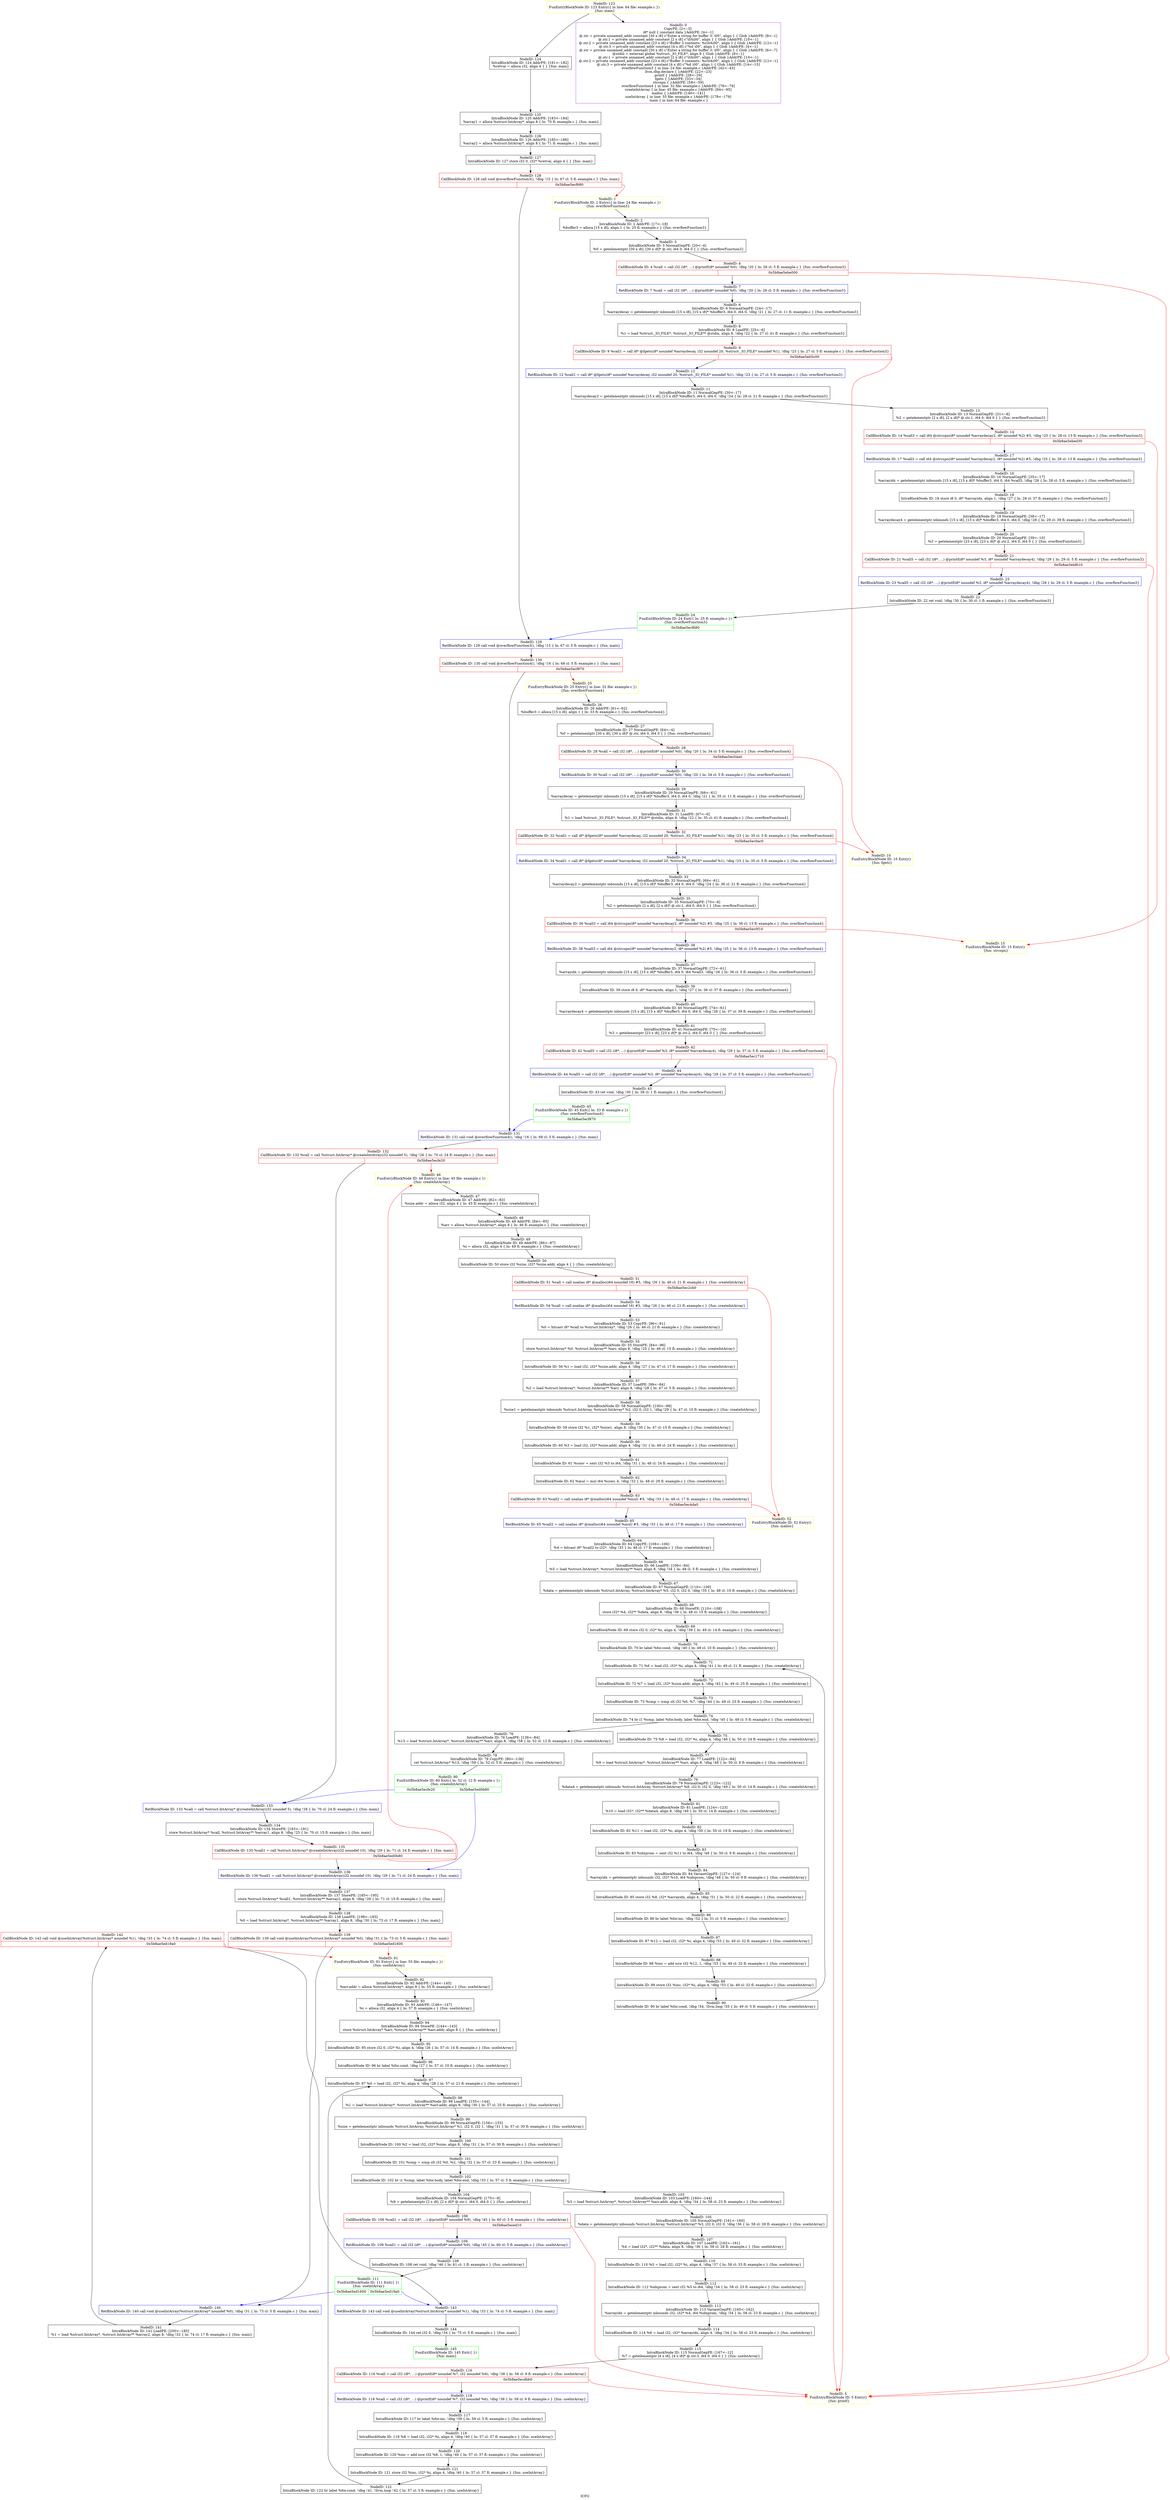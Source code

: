 digraph "ICFG" {
	label="ICFG";

	Node0x5b8ae5ef45d0 [shape=record,color=green,label="{NodeID: 145\nFunExitBlockNode ID: 145 Exit(\{  \})\n \{fun: main\}}"];
	Node0x5b8ae5ef4370 [shape=record,color=black,label="{NodeID: 144\nIntraBlockNode ID: 144      ret i32 0, !dbg !34 \{ ln: 75  cl: 5  fl: example.c \}    \{fun: main\}}"];
	Node0x5b8ae5ef4370 -> Node0x5b8ae5ef45d0[style=solid];
	Node0x5b8ae5ef4020 [shape=record,color=blue,label="{NodeID: 143\nRetBlockNode ID: 143   call void @useIntArray(%struct.IntArray* noundef %1), !dbg !33 \{ ln: 74  cl: 5  fl: example.c \} \{fun: main\}}"];
	Node0x5b8ae5ef4020 -> Node0x5b8ae5ef4370[style=solid];
	Node0x5b8ae5ef3e50 [shape=record,color=red,label="{NodeID: 142\nCallBlockNode ID: 142   call void @useIntArray(%struct.IntArray* noundef %1), !dbg !33 \{ ln: 74  cl: 5  fl: example.c \} \{fun: main\}|{|<s1>0x5b8ae5ed19a0}}"];
	Node0x5b8ae5ef3e50 -> Node0x5b8ae5ef4020[style=solid];
	Node0x5b8ae5ef3e50:s1 -> Node0x5b8ae5eed560[style=solid,color=red];
	Node0x5b8ae5ef3bf0 [shape=record,color=black,label="{NodeID: 141\nIntraBlockNode ID: 141   LoadPE: [200\<--185]  \n   %1 = load %struct.IntArray*, %struct.IntArray** %array2, align 8, !dbg !32 \{ ln: 74  cl: 17  fl: example.c \} \{fun: main\}}"];
	Node0x5b8ae5ef3bf0 -> Node0x5b8ae5ef3e50[style=solid];
	Node0x5b8ae5ef3990 [shape=record,color=blue,label="{NodeID: 140\nRetBlockNode ID: 140   call void @useIntArray(%struct.IntArray* noundef %0), !dbg !31 \{ ln: 73  cl: 5  fl: example.c \} \{fun: main\}}"];
	Node0x5b8ae5ef3990 -> Node0x5b8ae5ef3bf0[style=solid];
	Node0x5b8ae5ef37c0 [shape=record,color=red,label="{NodeID: 139\nCallBlockNode ID: 139   call void @useIntArray(%struct.IntArray* noundef %0), !dbg !31 \{ ln: 73  cl: 5  fl: example.c \} \{fun: main\}|{|<s1>0x5b8ae5ed1600}}"];
	Node0x5b8ae5ef37c0 -> Node0x5b8ae5ef3990[style=solid];
	Node0x5b8ae5ef37c0:s1 -> Node0x5b8ae5eed560[style=solid,color=red];
	Node0x5b8ae5ef3600 [shape=record,color=black,label="{NodeID: 138\nIntraBlockNode ID: 138   LoadPE: [198\<--183]  \n   %0 = load %struct.IntArray*, %struct.IntArray** %array1, align 8, !dbg !30 \{ ln: 73  cl: 17  fl: example.c \} \{fun: main\}}"];
	Node0x5b8ae5ef3600 -> Node0x5b8ae5ef37c0[style=solid];
	Node0x5b8ae5ef33a0 [shape=record,color=black,label="{NodeID: 137\nIntraBlockNode ID: 137   StorePE: [185\<--195]  \n   store %struct.IntArray* %call1, %struct.IntArray** %array2, align 8, !dbg !28 \{ ln: 71  cl: 15  fl: example.c \} \{fun: main\}}"];
	Node0x5b8ae5ef33a0 -> Node0x5b8ae5ef3600[style=solid];
	Node0x5b8ae5ef3140 [shape=record,color=blue,label="{NodeID: 136\nRetBlockNode ID: 136   %call1 = call %struct.IntArray* @createIntArray(i32 noundef 10), !dbg !29 \{ ln: 71  cl: 24  fl: example.c \} \{fun: main\}}"];
	Node0x5b8ae5ef3140 -> Node0x5b8ae5ef33a0[style=solid];
	Node0x5b8ae5ef2f70 [shape=record,color=red,label="{NodeID: 135\nCallBlockNode ID: 135   %call1 = call %struct.IntArray* @createIntArray(i32 noundef 10), !dbg !29 \{ ln: 71  cl: 24  fl: example.c \} \{fun: main\}|{|<s1>0x5b8ae5ed0b80}}"];
	Node0x5b8ae5ef2f70 -> Node0x5b8ae5ef3140[style=solid];
	Node0x5b8ae5ef2f70:s1 -> Node0x5b8ae5ee7810[style=solid,color=red];
	Node0x5b8ae5ef2d10 [shape=record,color=black,label="{NodeID: 134\nIntraBlockNode ID: 134   StorePE: [183\<--191]  \n   store %struct.IntArray* %call, %struct.IntArray** %array1, align 8, !dbg !25 \{ ln: 70  cl: 15  fl: example.c \} \{fun: main\}}"];
	Node0x5b8ae5ef2d10 -> Node0x5b8ae5ef2f70[style=solid];
	Node0x5b8ae5ef2a10 [shape=record,color=blue,label="{NodeID: 133\nRetBlockNode ID: 133   %call = call %struct.IntArray* @createIntArray(i32 noundef 5), !dbg !26 \{ ln: 70  cl: 24  fl: example.c \} \{fun: main\}}"];
	Node0x5b8ae5ef2a10 -> Node0x5b8ae5ef2d10[style=solid];
	Node0x5b8ae5ef2840 [shape=record,color=red,label="{NodeID: 132\nCallBlockNode ID: 132   %call = call %struct.IntArray* @createIntArray(i32 noundef 5), !dbg !26 \{ ln: 70  cl: 24  fl: example.c \} \{fun: main\}|{|<s1>0x5b8ae5ecfe20}}"];
	Node0x5b8ae5ef2840 -> Node0x5b8ae5ef2a10[style=solid];
	Node0x5b8ae5ef2840:s1 -> Node0x5b8ae5ee7810[style=solid,color=red];
	Node0x5b8ae5ef2540 [shape=record,color=blue,label="{NodeID: 131\nRetBlockNode ID: 131   call void @overflowFunction4(), !dbg !16 \{ ln: 68  cl: 5  fl: example.c \} \{fun: main\}}"];
	Node0x5b8ae5ef2540 -> Node0x5b8ae5ef2840[style=solid];
	Node0x5b8ae5ef2370 [shape=record,color=red,label="{NodeID: 130\nCallBlockNode ID: 130   call void @overflowFunction4(), !dbg !16 \{ ln: 68  cl: 5  fl: example.c \} \{fun: main\}|{|<s1>0x5b8ae5ecf870}}"];
	Node0x5b8ae5ef2370 -> Node0x5b8ae5ef2540[style=solid];
	Node0x5b8ae5ef2370:s1 -> Node0x5b8ae5ee4fa0[style=solid,color=red];
	Node0x5b8ae5ef2110 [shape=record,color=blue,label="{NodeID: 129\nRetBlockNode ID: 129   call void @overflowFunction3(), !dbg !15 \{ ln: 67  cl: 5  fl: example.c \} \{fun: main\}}"];
	Node0x5b8ae5ef2110 -> Node0x5b8ae5ef2370[style=solid];
	Node0x5b8ae5ef1f40 [shape=record,color=red,label="{NodeID: 128\nCallBlockNode ID: 128   call void @overflowFunction3(), !dbg !15 \{ ln: 67  cl: 5  fl: example.c \} \{fun: main\}|{|<s1>0x5b8ae5ecf680}}"];
	Node0x5b8ae5ef1f40 -> Node0x5b8ae5ef2110[style=solid];
	Node0x5b8ae5ef1f40:s1 -> Node0x5b8ae5ee2100[style=solid,color=red];
	Node0x5b8ae5ef15a0 [shape=record,color=black,label="{NodeID: 127\nIntraBlockNode ID: 127      store i32 0, i32* %retval, align 4 \{  \}    \{fun: main\}}"];
	Node0x5b8ae5ef15a0 -> Node0x5b8ae5ef1f40[style=solid];
	Node0x5b8ae5ee8ec0 [shape=record,color=black,label="{NodeID: 58\nIntraBlockNode ID: 58   NormalGepPE: [100\<--99]  \n   %size1 = getelementptr inbounds %struct.IntArray, %struct.IntArray* %2, i32 0, i32 1, !dbg !29 \{ ln: 47  cl: 10  fl: example.c \} \{fun: createIntArray\}}"];
	Node0x5b8ae5ee8ec0 -> Node0x5b8ae5ee9080[style=solid];
	Node0x5b8ae5ee8b20 [shape=record,color=black,label="{NodeID: 57\nIntraBlockNode ID: 57   LoadPE: [99\<--84]  \n   %2 = load %struct.IntArray*, %struct.IntArray** %arr, align 8, !dbg !28 \{ ln: 47  cl: 5  fl: example.c \} \{fun: createIntArray\}}"];
	Node0x5b8ae5ee8b20 -> Node0x5b8ae5ee8ec0[style=solid];
	Node0x5b8ae5ee8960 [shape=record,color=black,label="{NodeID: 56\nIntraBlockNode ID: 56      %1 = load i32, i32* %size.addr, align 4, !dbg !27 \{ ln: 47  cl: 17  fl: example.c \}    \{fun: createIntArray\}}"];
	Node0x5b8ae5ee8960 -> Node0x5b8ae5ee8b20[style=solid];
	Node0x5b8ae5ee87a0 [shape=record,color=black,label="{NodeID: 55\nIntraBlockNode ID: 55   StorePE: [84\<--96]  \n   store %struct.IntArray* %0, %struct.IntArray** %arr, align 8, !dbg !25 \{ ln: 46  cl: 15  fl: example.c \} \{fun: createIntArray\}}"];
	Node0x5b8ae5ee87a0 -> Node0x5b8ae5ee8960[style=solid];
	Node0x5b8ae5ee8530 [shape=record,color=blue,label="{NodeID: 54\nRetBlockNode ID: 54   %call = call noalias i8* @malloc(i64 noundef 16) #5, !dbg !26 \{ ln: 46  cl: 21  fl: example.c \} \{fun: createIntArray\}}"];
	Node0x5b8ae5ee8530 -> Node0x5b8ae5ee8410[style=solid];
	Node0x5b8ae5ee8410 [shape=record,color=black,label="{NodeID: 53\nIntraBlockNode ID: 53   CopyPE: [96\<--91]  \n   %0 = bitcast i8* %call to %struct.IntArray*, !dbg !26 \{ ln: 46  cl: 21  fl: example.c \} \{fun: createIntArray\}}"];
	Node0x5b8ae5ee8410 -> Node0x5b8ae5ee87a0[style=solid];
	Node0x5b8ae5ee8180 [shape=record,color=yellow,label="{NodeID: 52\nFunEntryBlockNode ID: 52 Entry()\n \{fun: malloc\}}"];
	Node0x5b8ae5ee8040 [shape=record,color=red,label="{NodeID: 51\nCallBlockNode ID: 51   %call = call noalias i8* @malloc(i64 noundef 16) #5, !dbg !26 \{ ln: 46  cl: 21  fl: example.c \} \{fun: createIntArray\}|{|<s1>0x5b8ae5ec2cb0}}"];
	Node0x5b8ae5ee8040 -> Node0x5b8ae5ee8530[style=solid];
	Node0x5b8ae5ee8040:s1 -> Node0x5b8ae5ee8180[style=solid,color=red];
	Node0x5b8ae5ee7e80 [shape=record,color=black,label="{NodeID: 50\nIntraBlockNode ID: 50      store i32 %size, i32* %size.addr, align 4 \{  \}    \{fun: createIntArray\}}"];
	Node0x5b8ae5ee7e80 -> Node0x5b8ae5ee8040[style=solid];
	Node0x5b8ae5ee7cc0 [shape=record,color=black,label="{NodeID: 49\nIntraBlockNode ID: 49   AddrPE: [86\<--87]  \n   %i = alloca i32, align 4 \{ ln: 49 fl: example.c \} \{fun: createIntArray\}}"];
	Node0x5b8ae5ee7cc0 -> Node0x5b8ae5ee7e80[style=solid];
	Node0x5b8ae5ee7b00 [shape=record,color=black,label="{NodeID: 48\nIntraBlockNode ID: 48   AddrPE: [84\<--85]  \n   %arr = alloca %struct.IntArray*, align 8 \{ ln: 46 fl: example.c \} \{fun: createIntArray\}}"];
	Node0x5b8ae5ee7b00 -> Node0x5b8ae5ee7cc0[style=solid];
	Node0x5b8ae5ee7940 [shape=record,color=black,label="{NodeID: 47\nIntraBlockNode ID: 47   AddrPE: [82\<--83]  \n   %size.addr = alloca i32, align 4 \{ ln: 45 fl: example.c \} \{fun: createIntArray\}}"];
	Node0x5b8ae5ee7940 -> Node0x5b8ae5ee7b00[style=solid];
	Node0x5b8ae5ee7810 [shape=record,color=yellow,label="{NodeID: 46\nFunEntryBlockNode ID: 46 Entry(\{ in line: 45 file: example.c \})\n \{fun: createIntArray\}}"];
	Node0x5b8ae5ee7810 -> Node0x5b8ae5ee7940[style=solid];
	Node0x5b8ae5ee7610 [shape=record,color=green,label="{NodeID: 45\nFunExitBlockNode ID: 45 Exit(\{ ln: 33 fl: example.c \})\n \{fun: overflowFunction4\}|{<s0>0x5b8ae5ecf870}}"];
	Node0x5b8ae5ee7610:s0 -> Node0x5b8ae5ef2540[style=solid,color=blue];
	Node0x5b8ae5ee73a0 [shape=record,color=blue,label="{NodeID: 44\nRetBlockNode ID: 44   %call5 = call i32 (i8*, ...) @printf(i8* noundef %3, i8* noundef %arraydecay4), !dbg !29 \{ ln: 37  cl: 5  fl: example.c \} \{fun: overflowFunction4\}}"];
	Node0x5b8ae5ee73a0 -> Node0x5b8ae5ee7280[style=solid];
	Node0x5b8ae5ee7280 [shape=record,color=black,label="{NodeID: 43\nIntraBlockNode ID: 43      ret void, !dbg !30 \{ ln: 38  cl: 1  fl: example.c \}    \{fun: overflowFunction4\}}"];
	Node0x5b8ae5ee7280 -> Node0x5b8ae5ee7610[style=solid];
	Node0x5b8ae5ee7010 [shape=record,color=red,label="{NodeID: 42\nCallBlockNode ID: 42   %call5 = call i32 (i8*, ...) @printf(i8* noundef %3, i8* noundef %arraydecay4), !dbg !29 \{ ln: 37  cl: 5  fl: example.c \} \{fun: overflowFunction4\}|{|<s1>0x5b8ae5ec1710}}"];
	Node0x5b8ae5ee7010 -> Node0x5b8ae5ee73a0[style=solid];
	Node0x5b8ae5ee7010:s1 -> Node0x5b8ae5ee2880[style=solid,color=red];
	Node0x5b8ae5ee6e50 [shape=record,color=black,label="{NodeID: 41\nIntraBlockNode ID: 41   NormalGepPE: [75\<--10]  \n   %3 = getelementptr [23 x i8], [23 x i8]* @.str.2, i64 0, i64 0 \{  \} \{fun: overflowFunction4\}}"];
	Node0x5b8ae5ee6e50 -> Node0x5b8ae5ee7010[style=solid];
	Node0x5b8ae5ee6c90 [shape=record,color=black,label="{NodeID: 40\nIntraBlockNode ID: 40   NormalGepPE: [74\<--61]  \n   %arraydecay4 = getelementptr inbounds [15 x i8], [15 x i8]* %buffer3, i64 0, i64 0, !dbg !28 \{ ln: 37  cl: 39  fl: example.c \} \{fun: overflowFunction4\}}"];
	Node0x5b8ae5ee6c90 -> Node0x5b8ae5ee6e50[style=solid];
	Node0x5b8ae5ee6ad0 [shape=record,color=black,label="{NodeID: 39\nIntraBlockNode ID: 39      store i8 0, i8* %arrayidx, align 1, !dbg !27 \{ ln: 36  cl: 37  fl: example.c \}    \{fun: overflowFunction4\}}"];
	Node0x5b8ae5ee6ad0 -> Node0x5b8ae5ee6c90[style=solid];
	Node0x5b8ae5ee6860 [shape=record,color=blue,label="{NodeID: 38\nRetBlockNode ID: 38   %call3 = call i64 @strcspn(i8* noundef %arraydecay2, i8* noundef %2) #5, !dbg !25 \{ ln: 36  cl: 13  fl: example.c \} \{fun: overflowFunction4\}}"];
	Node0x5b8ae5ee6860 -> Node0x5b8ae5ee6740[style=solid];
	Node0x5b8ae5ee6740 [shape=record,color=black,label="{NodeID: 37\nIntraBlockNode ID: 37   NormalGepPE: [72\<--61]  \n   %arrayidx = getelementptr inbounds [15 x i8], [15 x i8]* %buffer3, i64 0, i64 %call3, !dbg !26 \{ ln: 36  cl: 5  fl: example.c \} \{fun: overflowFunction4\}}"];
	Node0x5b8ae5ee6740 -> Node0x5b8ae5ee6ad0[style=solid];
	Node0x5b8ae5ee64d0 [shape=record,color=red,label="{NodeID: 36\nCallBlockNode ID: 36   %call3 = call i64 @strcspn(i8* noundef %arraydecay2, i8* noundef %2) #5, !dbg !25 \{ ln: 36  cl: 13  fl: example.c \} \{fun: overflowFunction4\}|{|<s1>0x5b8ae5ec0f10}}"];
	Node0x5b8ae5ee64d0 -> Node0x5b8ae5ee6860[style=solid];
	Node0x5b8ae5ee64d0:s1 -> Node0x5b8ae5ee3b20[style=solid,color=red];
	Node0x5b8ae5ee6310 [shape=record,color=black,label="{NodeID: 35\nIntraBlockNode ID: 35   NormalGepPE: [70\<--8]  \n   %2 = getelementptr [2 x i8], [2 x i8]* @.str.1, i64 0, i64 0 \{  \} \{fun: overflowFunction4\}}"];
	Node0x5b8ae5ee6310 -> Node0x5b8ae5ee64d0[style=solid];
	Node0x5b8ae5ee60a0 [shape=record,color=blue,label="{NodeID: 34\nRetBlockNode ID: 34   %call1 = call i8* @fgets(i8* noundef %arraydecay, i32 noundef 20, %struct._IO_FILE* noundef %1), !dbg !23 \{ ln: 35  cl: 5  fl: example.c \} \{fun: overflowFunction4\}}"];
	Node0x5b8ae5ee60a0 -> Node0x5b8ae5ee5f80[style=solid];
	Node0x5b8ae5ee5f80 [shape=record,color=black,label="{NodeID: 33\nIntraBlockNode ID: 33   NormalGepPE: [69\<--61]  \n   %arraydecay2 = getelementptr inbounds [15 x i8], [15 x i8]* %buffer3, i64 0, i64 0, !dbg !24 \{ ln: 36  cl: 21  fl: example.c \} \{fun: overflowFunction4\}}"];
	Node0x5b8ae5ee5f80 -> Node0x5b8ae5ee6310[style=solid];
	Node0x5b8ae5ee5d10 [shape=record,color=red,label="{NodeID: 32\nCallBlockNode ID: 32   %call1 = call i8* @fgets(i8* noundef %arraydecay, i32 noundef 20, %struct._IO_FILE* noundef %1), !dbg !23 \{ ln: 35  cl: 5  fl: example.c \} \{fun: overflowFunction4\}|{|<s1>0x5b8ae5ec0ac0}}"];
	Node0x5b8ae5ee5d10 -> Node0x5b8ae5ee60a0[style=solid];
	Node0x5b8ae5ee5d10:s1 -> Node0x5b8ae5ee3190[style=solid,color=red];
	Node0x5b8ae5ee5b50 [shape=record,color=black,label="{NodeID: 31\nIntraBlockNode ID: 31   LoadPE: [67\<--6]  \n   %1 = load %struct._IO_FILE*, %struct._IO_FILE** @stdin, align 8, !dbg !22 \{ ln: 35  cl: 41  fl: example.c \} \{fun: overflowFunction4\}}"];
	Node0x5b8ae5ee5b50 -> Node0x5b8ae5ee5d10[style=solid];
	Node0x5b8ae5ee58e0 [shape=record,color=blue,label="{NodeID: 30\nRetBlockNode ID: 30   %call = call i32 (i8*, ...) @printf(i8* noundef %0), !dbg !20 \{ ln: 34  cl: 5  fl: example.c \} \{fun: overflowFunction4\}}"];
	Node0x5b8ae5ee58e0 -> Node0x5b8ae5ee55e0[style=solid];
	Node0x5b8ae5ee55e0 [shape=record,color=black,label="{NodeID: 29\nIntraBlockNode ID: 29   NormalGepPE: [66\<--61]  \n   %arraydecay = getelementptr inbounds [15 x i8], [15 x i8]* %buffer3, i64 0, i64 0, !dbg !21 \{ ln: 35  cl: 11  fl: example.c \} \{fun: overflowFunction4\}}"];
	Node0x5b8ae5ee55e0 -> Node0x5b8ae5ee5b50[style=solid];
	Node0x5b8ae5ee3560 [shape=record,color=blue,label="{NodeID: 12\nRetBlockNode ID: 12   %call1 = call i8* @fgets(i8* noundef %arraydecay, i32 noundef 20, %struct._IO_FILE* noundef %1), !dbg !23 \{ ln: 27  cl: 5  fl: example.c \} \{fun: overflowFunction3\}}"];
	Node0x5b8ae5ee3560 -> Node0x5b8ae5ee3440[style=solid];
	Node0x5b8ae5ee3440 [shape=record,color=black,label="{NodeID: 11\nIntraBlockNode ID: 11   NormalGepPE: [30\<--17]  \n   %arraydecay2 = getelementptr inbounds [15 x i8], [15 x i8]* %buffer3, i64 0, i64 0, !dbg !24 \{ ln: 28  cl: 21  fl: example.c \} \{fun: overflowFunction3\}}"];
	Node0x5b8ae5ee3440 -> Node0x5b8ae5ee37f0[style=solid];
	Node0x5b8ae5ee3190 [shape=record,color=yellow,label="{NodeID: 10\nFunEntryBlockNode ID: 10 Entry()\n \{fun: fgets\}}"];
	Node0x5b8ae5eb8770 [shape=record,color=red,label="{NodeID: 9\nCallBlockNode ID: 9   %call1 = call i8* @fgets(i8* noundef %arraydecay, i32 noundef 20, %struct._IO_FILE* noundef %1), !dbg !23 \{ ln: 27  cl: 5  fl: example.c \} \{fun: overflowFunction3\}|{|<s1>0x5b8ae5eb5c00}}"];
	Node0x5b8ae5eb8770 -> Node0x5b8ae5ee3560[style=solid];
	Node0x5b8ae5eb8770:s1 -> Node0x5b8ae5ee3190[style=solid,color=red];
	Node0x5b8ae5ee2f50 [shape=record,color=black,label="{NodeID: 8\nIntraBlockNode ID: 8   LoadPE: [25\<--6]  \n   %1 = load %struct._IO_FILE*, %struct._IO_FILE** @stdin, align 8, !dbg !22 \{ ln: 27  cl: 41  fl: example.c \} \{fun: overflowFunction3\}}"];
	Node0x5b8ae5ee2f50 -> Node0x5b8ae5eb8770[style=solid];
	Node0x5b8ae5ee2c50 [shape=record,color=blue,label="{NodeID: 7\nRetBlockNode ID: 7   %call = call i32 (i8*, ...) @printf(i8* noundef %0), !dbg !20 \{ ln: 26  cl: 5  fl: example.c \} \{fun: overflowFunction3\}}"];
	Node0x5b8ae5ee2c50 -> Node0x5b8ae5ee2b30[style=solid];
	Node0x5b8ae5ee2b30 [shape=record,color=black,label="{NodeID: 6\nIntraBlockNode ID: 6   NormalGepPE: [24\<--17]  \n   %arraydecay = getelementptr inbounds [15 x i8], [15 x i8]* %buffer3, i64 0, i64 0, !dbg !21 \{ ln: 27  cl: 11  fl: example.c \} \{fun: overflowFunction3\}}"];
	Node0x5b8ae5ee2b30 -> Node0x5b8ae5ee2f50[style=solid];
	Node0x5b8ae5ee2880 [shape=record,color=yellow,label="{NodeID: 5\nFunEntryBlockNode ID: 5 Entry()\n \{fun: printf\}}"];
	Node0x5b8ae5ecbc80 [shape=record,color=red,label="{NodeID: 4\nCallBlockNode ID: 4   %call = call i32 (i8*, ...) @printf(i8* noundef %0), !dbg !20 \{ ln: 26  cl: 5  fl: example.c \} \{fun: overflowFunction3\}|{|<s1>0x5b8ae5ebe000}}"];
	Node0x5b8ae5ecbc80 -> Node0x5b8ae5ee2c50[style=solid];
	Node0x5b8ae5ecbc80:s1 -> Node0x5b8ae5ee2880[style=solid,color=red];
	Node0x5b8ae5ee25d0 [shape=record,color=black,label="{NodeID: 3\nIntraBlockNode ID: 3   NormalGepPE: [20\<--4]  \n   %0 = getelementptr [30 x i8], [30 x i8]* @.str, i64 0, i64 0 \{  \} \{fun: overflowFunction3\}}"];
	Node0x5b8ae5ee25d0 -> Node0x5b8ae5ecbc80[style=solid];
	Node0x5b8ae5ee22a0 [shape=record,color=black,label="{NodeID: 2\nIntraBlockNode ID: 2   AddrPE: [17\<--18]  \n   %buffer3 = alloca [15 x i8], align 1 \{ ln: 25 fl: example.c \} \{fun: overflowFunction3\}}"];
	Node0x5b8ae5ee22a0 -> Node0x5b8ae5ee25d0[style=solid];
	Node0x5b8ae5ee2100 [shape=record,color=yellow,label="{NodeID: 1\nFunEntryBlockNode ID: 1 Entry(\{ in line: 24 file: example.c \})\n \{fun: overflowFunction3\}}"];
	Node0x5b8ae5ee2100 -> Node0x5b8ae5ee22a0[style=solid];
	Node0x5b8ae5ee1f50 [shape=record,color=purple,label="{NodeID: 0\nCopyPE: [2\<--3]  \n i8* null \{ constant data \}AddrPE: [4\<--1]  \n @.str = private unnamed_addr constant [30 x i8] c\"Enter a string for buffer 3: \\00\", align 1 \{ Glob  \}AddrPE: [8\<--1]  \n @.str.1 = private unnamed_addr constant [2 x i8] c\"\\0A\\00\", align 1 \{ Glob  \}AddrPE: [10\<--1]  \n @.str.2 = private unnamed_addr constant [23 x i8] c\"Buffer 3 contents: %s\\0A\\00\", align 1 \{ Glob  \}AddrPE: [12\<--1]  \n @.str.3 = private unnamed_addr constant [4 x i8] c\"%d \\00\", align 1 \{ Glob  \}AddrPE: [4\<--1]  \n @.str = private unnamed_addr constant [30 x i8] c\"Enter a string for buffer 3: \\00\", align 1 \{ Glob  \}AddrPE: [6\<--7]  \n @stdin = external global %struct._IO_FILE*, align 8 \{ Glob  \}AddrPE: [8\<--1]  \n @.str.1 = private unnamed_addr constant [2 x i8] c\"\\0A\\00\", align 1 \{ Glob  \}AddrPE: [10\<--1]  \n @.str.2 = private unnamed_addr constant [23 x i8] c\"Buffer 3 contents: %s\\0A\\00\", align 1 \{ Glob  \}AddrPE: [12\<--1]  \n @.str.3 = private unnamed_addr constant [4 x i8] c\"%d \\00\", align 1 \{ Glob  \}AddrPE: [14\<--15]  \n overflowFunction3 \{ in line: 24 file: example.c \}AddrPE: [42\<--43]  \n llvm.dbg.declare \{  \}AddrPE: [22\<--23]  \n printf \{  \}AddrPE: [28\<--29]  \n fgets \{  \}AddrPE: [33\<--34]  \n strcspn \{  \}AddrPE: [58\<--59]  \n overflowFunction4 \{ in line: 32 file: example.c \}AddrPE: [78\<--79]  \n createIntArray \{ in line: 45 file: example.c \}AddrPE: [94\<--95]  \n malloc \{  \}AddrPE: [140\<--141]  \n useIntArray \{ in line: 55 file: example.c \}AddrPE: [178\<--179]  \n main \{ in line: 64 file: example.c \}}"];
	Node0x5b8ae5ee37f0 [shape=record,color=black,label="{NodeID: 13\nIntraBlockNode ID: 13   NormalGepPE: [31\<--8]  \n   %2 = getelementptr [2 x i8], [2 x i8]* @.str.1, i64 0, i64 0 \{  \} \{fun: overflowFunction3\}}"];
	Node0x5b8ae5ee37f0 -> Node0x5b8ae5eb8940[style=solid];
	Node0x5b8ae5eb8940 [shape=record,color=red,label="{NodeID: 14\nCallBlockNode ID: 14   %call3 = call i64 @strcspn(i8* noundef %arraydecay2, i8* noundef %2) #5, !dbg !25 \{ ln: 28  cl: 13  fl: example.c \} \{fun: overflowFunction3\}|{|<s1>0x5b8ae5ebed30}}"];
	Node0x5b8ae5eb8940 -> Node0x5b8ae5ee3ef0[style=solid];
	Node0x5b8ae5eb8940:s1 -> Node0x5b8ae5ee3b20[style=solid,color=red];
	Node0x5b8ae5ee3b20 [shape=record,color=yellow,label="{NodeID: 15\nFunEntryBlockNode ID: 15 Entry()\n \{fun: strcspn\}}"];
	Node0x5b8ae5ee3dd0 [shape=record,color=black,label="{NodeID: 16\nIntraBlockNode ID: 16   NormalGepPE: [35\<--17]  \n   %arrayidx = getelementptr inbounds [15 x i8], [15 x i8]* %buffer3, i64 0, i64 %call3, !dbg !26 \{ ln: 28  cl: 5  fl: example.c \} \{fun: overflowFunction3\}}"];
	Node0x5b8ae5ee3dd0 -> Node0x5b8ae5ee4180[style=solid];
	Node0x5b8ae5ee3ef0 [shape=record,color=blue,label="{NodeID: 17\nRetBlockNode ID: 17   %call3 = call i64 @strcspn(i8* noundef %arraydecay2, i8* noundef %2) #5, !dbg !25 \{ ln: 28  cl: 13  fl: example.c \} \{fun: overflowFunction3\}}"];
	Node0x5b8ae5ee3ef0 -> Node0x5b8ae5ee3dd0[style=solid];
	Node0x5b8ae5ee4180 [shape=record,color=black,label="{NodeID: 18\nIntraBlockNode ID: 18      store i8 0, i8* %arrayidx, align 1, !dbg !27 \{ ln: 28  cl: 37  fl: example.c \}    \{fun: overflowFunction3\}}"];
	Node0x5b8ae5ee4180 -> Node0x5b8ae5ee4360[style=solid];
	Node0x5b8ae5ee4360 [shape=record,color=black,label="{NodeID: 19\nIntraBlockNode ID: 19   NormalGepPE: [38\<--17]  \n   %arraydecay4 = getelementptr inbounds [15 x i8], [15 x i8]* %buffer3, i64 0, i64 0, !dbg !28 \{ ln: 29  cl: 39  fl: example.c \} \{fun: overflowFunction3\}}"];
	Node0x5b8ae5ee4360 -> Node0x5b8ae5ee4540[style=solid];
	Node0x5b8ae5ee4540 [shape=record,color=black,label="{NodeID: 20\nIntraBlockNode ID: 20   NormalGepPE: [39\<--10]  \n   %3 = getelementptr [23 x i8], [23 x i8]* @.str.2, i64 0, i64 0 \{  \} \{fun: overflowFunction3\}}"];
	Node0x5b8ae5ee4540 -> Node0x5b8ae5eb8bb0[style=solid];
	Node0x5b8ae5eb8bb0 [shape=record,color=red,label="{NodeID: 21\nCallBlockNode ID: 21   %call5 = call i32 (i8*, ...) @printf(i8* noundef %3, i8* noundef %arraydecay4), !dbg !29 \{ ln: 29  cl: 5  fl: example.c \} \{fun: overflowFunction3\}|{|<s1>0x5b8ae5ebf610}}"];
	Node0x5b8ae5eb8bb0 -> Node0x5b8ae5ee4ae0[style=solid];
	Node0x5b8ae5eb8bb0:s1 -> Node0x5b8ae5ee2880[style=solid,color=red];
	Node0x5b8ae5ee49c0 [shape=record,color=black,label="{NodeID: 22\nIntraBlockNode ID: 22      ret void, !dbg !30 \{ ln: 30  cl: 1  fl: example.c \}    \{fun: overflowFunction3\}}"];
	Node0x5b8ae5ee49c0 -> Node0x5b8ae5ee4d70[style=solid];
	Node0x5b8ae5ee4ae0 [shape=record,color=blue,label="{NodeID: 23\nRetBlockNode ID: 23   %call5 = call i32 (i8*, ...) @printf(i8* noundef %3, i8* noundef %arraydecay4), !dbg !29 \{ ln: 29  cl: 5  fl: example.c \} \{fun: overflowFunction3\}}"];
	Node0x5b8ae5ee4ae0 -> Node0x5b8ae5ee49c0[style=solid];
	Node0x5b8ae5ee4d70 [shape=record,color=green,label="{NodeID: 24\nFunExitBlockNode ID: 24 Exit(\{ ln: 25 fl: example.c \})\n \{fun: overflowFunction3\}|{<s0>0x5b8ae5ecf680}}"];
	Node0x5b8ae5ee4d70:s0 -> Node0x5b8ae5ef2110[style=solid,color=blue];
	Node0x5b8ae5ee4fa0 [shape=record,color=yellow,label="{NodeID: 25\nFunEntryBlockNode ID: 25 Entry(\{ in line: 32 file: example.c \})\n \{fun: overflowFunction4\}}"];
	Node0x5b8ae5ee4fa0 -> Node0x5b8ae5ee50d0[style=solid];
	Node0x5b8ae5ee50d0 [shape=record,color=black,label="{NodeID: 26\nIntraBlockNode ID: 26   AddrPE: [61\<--62]  \n   %buffer3 = alloca [15 x i8], align 1 \{ ln: 33 fl: example.c \} \{fun: overflowFunction4\}}"];
	Node0x5b8ae5ee50d0 -> Node0x5b8ae5ee5290[style=solid];
	Node0x5b8ae5ee5290 [shape=record,color=black,label="{NodeID: 27\nIntraBlockNode ID: 27   NormalGepPE: [64\<--4]  \n   %0 = getelementptr [30 x i8], [30 x i8]* @.str, i64 0, i64 0 \{  \} \{fun: overflowFunction4\}}"];
	Node0x5b8ae5ee5290 -> Node0x5b8ae5ed3d70[style=solid];
	Node0x5b8ae5ed3d70 [shape=record,color=red,label="{NodeID: 28\nCallBlockNode ID: 28   %call = call i32 (i8*, ...) @printf(i8* noundef %0), !dbg !20 \{ ln: 34  cl: 5  fl: example.c \} \{fun: overflowFunction4\}|{|<s1>0x5b8ae5ec04a0}}"];
	Node0x5b8ae5ed3d70 -> Node0x5b8ae5ee58e0[style=solid];
	Node0x5b8ae5ed3d70:s1 -> Node0x5b8ae5ee2880[style=solid,color=red];
	Node0x5b8ae5ee9080 [shape=record,color=black,label="{NodeID: 59\nIntraBlockNode ID: 59      store i32 %1, i32* %size1, align 8, !dbg !30 \{ ln: 47  cl: 15  fl: example.c \}    \{fun: createIntArray\}}"];
	Node0x5b8ae5ee9080 -> Node0x5b8ae5ee9640[style=solid];
	Node0x5b8ae5ee9640 [shape=record,color=black,label="{NodeID: 60\nIntraBlockNode ID: 60      %3 = load i32, i32* %size.addr, align 4, !dbg !31 \{ ln: 48  cl: 24  fl: example.c \}    \{fun: createIntArray\}}"];
	Node0x5b8ae5ee9640 -> Node0x5b8ae5ee9800[style=solid];
	Node0x5b8ae5ee9800 [shape=record,color=black,label="{NodeID: 61\nIntraBlockNode ID: 61      %conv = sext i32 %3 to i64, !dbg !31 \{ ln: 48  cl: 24  fl: example.c \}    \{fun: createIntArray\}}"];
	Node0x5b8ae5ee9800 -> Node0x5b8ae5ee99c0[style=solid];
	Node0x5b8ae5ee99c0 [shape=record,color=black,label="{NodeID: 62\nIntraBlockNode ID: 62      %mul = mul i64 %conv, 4, !dbg !32 \{ ln: 48  cl: 29  fl: example.c \}    \{fun: createIntArray\}}"];
	Node0x5b8ae5ee99c0 -> Node0x5b8ae5ee9b80[style=solid];
	Node0x5b8ae5ee9b80 [shape=record,color=red,label="{NodeID: 63\nCallBlockNode ID: 63   %call2 = call noalias i8* @malloc(i64 noundef %mul) #5, !dbg !33 \{ ln: 48  cl: 17  fl: example.c \} \{fun: createIntArray\}|{|<s1>0x5b8ae5ec4da0}}"];
	Node0x5b8ae5ee9b80 -> Node0x5b8ae5ee9f10[style=solid];
	Node0x5b8ae5ee9b80:s1 -> Node0x5b8ae5ee8180[style=solid,color=red];
	Node0x5b8ae5ee9df0 [shape=record,color=black,label="{NodeID: 64\nIntraBlockNode ID: 64   CopyPE: [108\<--106]  \n   %4 = bitcast i8* %call2 to i32*, !dbg !33 \{ ln: 48  cl: 17  fl: example.c \} \{fun: createIntArray\}}"];
	Node0x5b8ae5ee9df0 -> Node0x5b8ae5eea1a0[style=solid];
	Node0x5b8ae5ee9f10 [shape=record,color=blue,label="{NodeID: 65\nRetBlockNode ID: 65   %call2 = call noalias i8* @malloc(i64 noundef %mul) #5, !dbg !33 \{ ln: 48  cl: 17  fl: example.c \} \{fun: createIntArray\}}"];
	Node0x5b8ae5ee9f10 -> Node0x5b8ae5ee9df0[style=solid];
	Node0x5b8ae5eea1a0 [shape=record,color=black,label="{NodeID: 66\nIntraBlockNode ID: 66   LoadPE: [109\<--84]  \n   %5 = load %struct.IntArray*, %struct.IntArray** %arr, align 8, !dbg !34 \{ ln: 48  cl: 5  fl: example.c \} \{fun: createIntArray\}}"];
	Node0x5b8ae5eea1a0 -> Node0x5b8ae5eea380[style=solid];
	Node0x5b8ae5eea380 [shape=record,color=black,label="{NodeID: 67\nIntraBlockNode ID: 67   NormalGepPE: [110\<--109]  \n   %data = getelementptr inbounds %struct.IntArray, %struct.IntArray* %5, i32 0, i32 0, !dbg !35 \{ ln: 48  cl: 10  fl: example.c \} \{fun: createIntArray\}}"];
	Node0x5b8ae5eea380 -> Node0x5b8ae5eea560[style=solid];
	Node0x5b8ae5eea560 [shape=record,color=black,label="{NodeID: 68\nIntraBlockNode ID: 68   StorePE: [110\<--108]  \n   store i32* %4, i32** %data, align 8, !dbg !36 \{ ln: 48  cl: 15  fl: example.c \} \{fun: createIntArray\}}"];
	Node0x5b8ae5eea560 -> Node0x5b8ae5eea740[style=solid];
	Node0x5b8ae5eea740 [shape=record,color=black,label="{NodeID: 69\nIntraBlockNode ID: 69      store i32 0, i32* %i, align 4, !dbg !39 \{ ln: 49  cl: 14  fl: example.c \}    \{fun: createIntArray\}}"];
	Node0x5b8ae5eea740 -> Node0x5b8ae5eea920[style=solid];
	Node0x5b8ae5eea920 [shape=record,color=black,label="{NodeID: 70\nIntraBlockNode ID: 70      br label %for.cond, !dbg !40 \{ ln: 49  cl: 10  fl: example.c \}    \{fun: createIntArray\}}"];
	Node0x5b8ae5eea920 -> Node0x5b8ae5eeab00[style=solid];
	Node0x5b8ae5eeab00 [shape=record,color=black,label="{NodeID: 71\nIntraBlockNode ID: 71      %6 = load i32, i32* %i, align 4, !dbg !41 \{ ln: 49  cl: 21  fl: example.c \}    \{fun: createIntArray\}}"];
	Node0x5b8ae5eeab00 -> Node0x5b8ae5eeace0[style=solid];
	Node0x5b8ae5eeace0 [shape=record,color=black,label="{NodeID: 72\nIntraBlockNode ID: 72      %7 = load i32, i32* %size.addr, align 4, !dbg !43 \{ ln: 49  cl: 25  fl: example.c \}    \{fun: createIntArray\}}"];
	Node0x5b8ae5eeace0 -> Node0x5b8ae5eeaec0[style=solid];
	Node0x5b8ae5eeaec0 [shape=record,color=black,label="{NodeID: 73\nIntraBlockNode ID: 73      %cmp = icmp slt i32 %6, %7, !dbg !44 \{ ln: 49  cl: 23  fl: example.c \}    \{fun: createIntArray\}}"];
	Node0x5b8ae5eeaec0 -> Node0x5b8ae5eeb0a0[style=solid];
	Node0x5b8ae5eeb0a0 [shape=record,color=black,label="{NodeID: 74\nIntraBlockNode ID: 74      br i1 %cmp, label %for.body, label %for.end, !dbg !45 \{ ln: 49  cl: 5  fl: example.c \}    \{fun: createIntArray\}}"];
	Node0x5b8ae5eeb0a0 -> Node0x5b8ae5eeb2a0[style=solid];
	Node0x5b8ae5eeb0a0 -> Node0x5b8ae5eeb460[style=solid];
	Node0x5b8ae5eeb2a0 [shape=record,color=black,label="{NodeID: 75\nIntraBlockNode ID: 75      %8 = load i32, i32* %i, align 4, !dbg !46 \{ ln: 50  cl: 24  fl: example.c \}    \{fun: createIntArray\}}"];
	Node0x5b8ae5eeb2a0 -> Node0x5b8ae5eeb640[style=solid];
	Node0x5b8ae5eeb460 [shape=record,color=black,label="{NodeID: 76\nIntraBlockNode ID: 76   LoadPE: [136\<--84]  \n   %13 = load %struct.IntArray*, %struct.IntArray** %arr, align 8, !dbg !58 \{ ln: 52  cl: 12  fl: example.c \} \{fun: createIntArray\}}"];
	Node0x5b8ae5eeb460 -> Node0x5b8ae5eeb820[style=solid];
	Node0x5b8ae5eeb640 [shape=record,color=black,label="{NodeID: 77\nIntraBlockNode ID: 77   LoadPE: [122\<--84]  \n   %9 = load %struct.IntArray*, %struct.IntArray** %arr, align 8, !dbg !48 \{ ln: 50  cl: 9  fl: example.c \} \{fun: createIntArray\}}"];
	Node0x5b8ae5eeb640 -> Node0x5b8ae5eeba00[style=solid];
	Node0x5b8ae5eeb820 [shape=record,color=black,label="{NodeID: 78\nIntraBlockNode ID: 78   CopyPE: [80\<--136]  \n   ret %struct.IntArray* %13, !dbg !59 \{ ln: 52  cl: 5  fl: example.c \} \{fun: createIntArray\}}"];
	Node0x5b8ae5eeb820 -> Node0x5b8ae5eebbe0[style=solid];
	Node0x5b8ae5eeba00 [shape=record,color=black,label="{NodeID: 79\nIntraBlockNode ID: 79   NormalGepPE: [123\<--122]  \n   %data4 = getelementptr inbounds %struct.IntArray, %struct.IntArray* %9, i32 0, i32 0, !dbg !49 \{ ln: 50  cl: 14  fl: example.c \} \{fun: createIntArray\}}"];
	Node0x5b8ae5eeba00 -> Node0x5b8ae5eebdb0[style=solid];
	Node0x5b8ae5eebbe0 [shape=record,color=green,label="{NodeID: 80\nFunExitBlockNode ID: 80 Exit(\{ ln: 52  cl: 12  fl: example.c \})\n \{fun: createIntArray\}|{<s0>0x5b8ae5ecfe20|<s1>0x5b8ae5ed0b80}}"];
	Node0x5b8ae5eebbe0:s0 -> Node0x5b8ae5ef2a10[style=solid,color=blue];
	Node0x5b8ae5eebbe0:s1 -> Node0x5b8ae5ef3140[style=solid,color=blue];
	Node0x5b8ae5eebdb0 [shape=record,color=black,label="{NodeID: 81\nIntraBlockNode ID: 81   LoadPE: [124\<--123]  \n   %10 = load i32*, i32** %data4, align 8, !dbg !49 \{ ln: 50  cl: 14  fl: example.c \} \{fun: createIntArray\}}"];
	Node0x5b8ae5eebdb0 -> Node0x5b8ae5eebf90[style=solid];
	Node0x5b8ae5eebf90 [shape=record,color=black,label="{NodeID: 82\nIntraBlockNode ID: 82      %11 = load i32, i32* %i, align 4, !dbg !50 \{ ln: 50  cl: 19  fl: example.c \}    \{fun: createIntArray\}}"];
	Node0x5b8ae5eebf90 -> Node0x5b8ae5eec170[style=solid];
	Node0x5b8ae5eec170 [shape=record,color=black,label="{NodeID: 83\nIntraBlockNode ID: 83      %idxprom = sext i32 %11 to i64, !dbg !48 \{ ln: 50  cl: 9  fl: example.c \}    \{fun: createIntArray\}}"];
	Node0x5b8ae5eec170 -> Node0x5b8ae5eec350[style=solid];
	Node0x5b8ae5eec350 [shape=record,color=black,label="{NodeID: 84\nIntraBlockNode ID: 84   VariantGepPE: [127\<--124]  \n   %arrayidx = getelementptr inbounds i32, i32* %10, i64 %idxprom, !dbg !48 \{ ln: 50  cl: 9  fl: example.c \} \{fun: createIntArray\}}"];
	Node0x5b8ae5eec350 -> Node0x5b8ae5eec530[style=solid];
	Node0x5b8ae5eec530 [shape=record,color=black,label="{NodeID: 85\nIntraBlockNode ID: 85      store i32 %8, i32* %arrayidx, align 4, !dbg !51 \{ ln: 50  cl: 22  fl: example.c \}    \{fun: createIntArray\}}"];
	Node0x5b8ae5eec530 -> Node0x5b8ae5eec710[style=solid];
	Node0x5b8ae5eec710 [shape=record,color=black,label="{NodeID: 86\nIntraBlockNode ID: 86      br label %for.inc, !dbg !52 \{ ln: 51  cl: 5  fl: example.c \}    \{fun: createIntArray\}}"];
	Node0x5b8ae5eec710 -> Node0x5b8ae5eec8f0[style=solid];
	Node0x5b8ae5eec8f0 [shape=record,color=black,label="{NodeID: 87\nIntraBlockNode ID: 87      %12 = load i32, i32* %i, align 4, !dbg !53 \{ ln: 49  cl: 32  fl: example.c \}    \{fun: createIntArray\}}"];
	Node0x5b8ae5eec8f0 -> Node0x5b8ae5eecad0[style=solid];
	Node0x5b8ae5eecad0 [shape=record,color=black,label="{NodeID: 88\nIntraBlockNode ID: 88      %inc = add nsw i32 %12, 1, !dbg !53 \{ ln: 49  cl: 32  fl: example.c \}    \{fun: createIntArray\}}"];
	Node0x5b8ae5eecad0 -> Node0x5b8ae5eeccb0[style=solid];
	Node0x5b8ae5eeccb0 [shape=record,color=black,label="{NodeID: 89\nIntraBlockNode ID: 89      store i32 %inc, i32* %i, align 4, !dbg !53 \{ ln: 49  cl: 32  fl: example.c \}    \{fun: createIntArray\}}"];
	Node0x5b8ae5eeccb0 -> Node0x5b8ae5eece90[style=solid];
	Node0x5b8ae5eece90 [shape=record,color=black,label="{NodeID: 90\nIntraBlockNode ID: 90      br label %for.cond, !dbg !54, !llvm.loop !55 \{ ln: 49  cl: 5  fl: example.c \}    \{fun: createIntArray\}}"];
	Node0x5b8ae5eece90 -> Node0x5b8ae5eeab00[style=solid];
	Node0x5b8ae5eed560 [shape=record,color=yellow,label="{NodeID: 91\nFunEntryBlockNode ID: 91 Entry(\{ in line: 55 file: example.c \})\n \{fun: useIntArray\}}"];
	Node0x5b8ae5eed560 -> Node0x5b8ae5eed690[style=solid];
	Node0x5b8ae5eed690 [shape=record,color=black,label="{NodeID: 92\nIntraBlockNode ID: 92   AddrPE: [144\<--145]  \n   %arr.addr = alloca %struct.IntArray*, align 8 \{ ln: 55 fl: example.c \} \{fun: useIntArray\}}"];
	Node0x5b8ae5eed690 -> Node0x5b8ae5eed850[style=solid];
	Node0x5b8ae5eed850 [shape=record,color=black,label="{NodeID: 93\nIntraBlockNode ID: 93   AddrPE: [146\<--147]  \n   %i = alloca i32, align 4 \{ ln: 57 fl: example.c \} \{fun: useIntArray\}}"];
	Node0x5b8ae5eed850 -> Node0x5b8ae5eeda10[style=solid];
	Node0x5b8ae5eeda10 [shape=record,color=black,label="{NodeID: 94\nIntraBlockNode ID: 94   StorePE: [144\<--143]  \n   store %struct.IntArray* %arr, %struct.IntArray** %arr.addr, align 8 \{  \} \{fun: useIntArray\}}"];
	Node0x5b8ae5eeda10 -> Node0x5b8ae5eedbd0[style=solid];
	Node0x5b8ae5eedbd0 [shape=record,color=black,label="{NodeID: 95\nIntraBlockNode ID: 95      store i32 0, i32* %i, align 4, !dbg !26 \{ ln: 57  cl: 14  fl: example.c \}    \{fun: useIntArray\}}"];
	Node0x5b8ae5eedbd0 -> Node0x5b8ae5eedd90[style=solid];
	Node0x5b8ae5eedd90 [shape=record,color=black,label="{NodeID: 96\nIntraBlockNode ID: 96      br label %for.cond, !dbg !27 \{ ln: 57  cl: 10  fl: example.c \}    \{fun: useIntArray\}}"];
	Node0x5b8ae5eedd90 -> Node0x5b8ae5eedf50[style=solid];
	Node0x5b8ae5eedf50 [shape=record,color=black,label="{NodeID: 97\nIntraBlockNode ID: 97      %0 = load i32, i32* %i, align 4, !dbg !28 \{ ln: 57  cl: 21  fl: example.c \}    \{fun: useIntArray\}}"];
	Node0x5b8ae5eedf50 -> Node0x5b8ae5eee110[style=solid];
	Node0x5b8ae5eee110 [shape=record,color=black,label="{NodeID: 98\nIntraBlockNode ID: 98   LoadPE: [155\<--144]  \n   %1 = load %struct.IntArray*, %struct.IntArray** %arr.addr, align 8, !dbg !30 \{ ln: 57  cl: 25  fl: example.c \} \{fun: useIntArray\}}"];
	Node0x5b8ae5eee110 -> Node0x5b8ae5eee2d0[style=solid];
	Node0x5b8ae5eee2d0 [shape=record,color=black,label="{NodeID: 99\nIntraBlockNode ID: 99   NormalGepPE: [156\<--155]  \n   %size = getelementptr inbounds %struct.IntArray, %struct.IntArray* %1, i32 0, i32 1, !dbg !31 \{ ln: 57  cl: 30  fl: example.c \} \{fun: useIntArray\}}"];
	Node0x5b8ae5eee2d0 -> Node0x5b8ae5eee490[style=solid];
	Node0x5b8ae5eee490 [shape=record,color=black,label="{NodeID: 100\nIntraBlockNode ID: 100      %2 = load i32, i32* %size, align 8, !dbg !31 \{ ln: 57  cl: 30  fl: example.c \}    \{fun: useIntArray\}}"];
	Node0x5b8ae5eee490 -> Node0x5b8ae5eee650[style=solid];
	Node0x5b8ae5eee650 [shape=record,color=black,label="{NodeID: 101\nIntraBlockNode ID: 101      %cmp = icmp slt i32 %0, %2, !dbg !32 \{ ln: 57  cl: 23  fl: example.c \}    \{fun: useIntArray\}}"];
	Node0x5b8ae5eee650 -> Node0x5b8ae5eee810[style=solid];
	Node0x5b8ae5eee810 [shape=record,color=black,label="{NodeID: 102\nIntraBlockNode ID: 102      br i1 %cmp, label %for.body, label %for.end, !dbg !33 \{ ln: 57  cl: 5  fl: example.c \}    \{fun: useIntArray\}}"];
	Node0x5b8ae5eee810 -> Node0x5b8ae5eee9d0[style=solid];
	Node0x5b8ae5eee810 -> Node0x5b8ae5eeeb90[style=solid];
	Node0x5b8ae5eee9d0 [shape=record,color=black,label="{NodeID: 103\nIntraBlockNode ID: 103   LoadPE: [160\<--144]  \n   %3 = load %struct.IntArray*, %struct.IntArray** %arr.addr, align 8, !dbg !34 \{ ln: 58  cl: 23  fl: example.c \} \{fun: useIntArray\}}"];
	Node0x5b8ae5eee9d0 -> Node0x5b8ae5eeed50[style=solid];
	Node0x5b8ae5eeeb90 [shape=record,color=black,label="{NodeID: 104\nIntraBlockNode ID: 104   NormalGepPE: [175\<--8]  \n   %9 = getelementptr [2 x i8], [2 x i8]* @.str.1, i64 0, i64 0 \{  \} \{fun: useIntArray\}}"];
	Node0x5b8ae5eeeb90 -> Node0x5b8ae5eeef10[style=solid];
	Node0x5b8ae5eeed50 [shape=record,color=black,label="{NodeID: 105\nIntraBlockNode ID: 105   NormalGepPE: [161\<--160]  \n   %data = getelementptr inbounds %struct.IntArray, %struct.IntArray* %3, i32 0, i32 0, !dbg !36 \{ ln: 58  cl: 28  fl: example.c \} \{fun: useIntArray\}}"];
	Node0x5b8ae5eeed50 -> Node0x5b8ae5eef180[style=solid];
	Node0x5b8ae5eeef10 [shape=record,color=red,label="{NodeID: 106\nCallBlockNode ID: 106   %call1 = call i32 (i8*, ...) @printf(i8* noundef %9), !dbg !45 \{ ln: 60  cl: 5  fl: example.c \} \{fun: useIntArray\}|{|<s1>0x5b8ae5eced10}}"];
	Node0x5b8ae5eeef10 -> Node0x5b8ae5eef460[style=solid];
	Node0x5b8ae5eeef10:s1 -> Node0x5b8ae5ee2880[style=solid,color=red];
	Node0x5b8ae5eef180 [shape=record,color=black,label="{NodeID: 107\nIntraBlockNode ID: 107   LoadPE: [162\<--161]  \n   %4 = load i32*, i32** %data, align 8, !dbg !36 \{ ln: 58  cl: 28  fl: example.c \} \{fun: useIntArray\}}"];
	Node0x5b8ae5eef180 -> Node0x5b8ae5eef6d0[style=solid];
	Node0x5b8ae5eef340 [shape=record,color=black,label="{NodeID: 108\nIntraBlockNode ID: 108      ret void, !dbg !46 \{ ln: 61  cl: 1  fl: example.c \}    \{fun: useIntArray\}}"];
	Node0x5b8ae5eef340 -> Node0x5b8ae5eef890[style=solid];
	Node0x5b8ae5eef460 [shape=record,color=blue,label="{NodeID: 109\nRetBlockNode ID: 109   %call1 = call i32 (i8*, ...) @printf(i8* noundef %9), !dbg !45 \{ ln: 60  cl: 5  fl: example.c \} \{fun: useIntArray\}}"];
	Node0x5b8ae5eef460 -> Node0x5b8ae5eef340[style=solid];
	Node0x5b8ae5eef6d0 [shape=record,color=black,label="{NodeID: 110\nIntraBlockNode ID: 110      %5 = load i32, i32* %i, align 4, !dbg !37 \{ ln: 58  cl: 33  fl: example.c \}    \{fun: useIntArray\}}"];
	Node0x5b8ae5eef6d0 -> Node0x5b8ae5eefa60[style=solid];
	Node0x5b8ae5eef890 [shape=record,color=green,label="{NodeID: 111\nFunExitBlockNode ID: 111 Exit(\{  \})\n \{fun: useIntArray\}|{<s0>0x5b8ae5ed1600|<s1>0x5b8ae5ed19a0}}"];
	Node0x5b8ae5eef890:s0 -> Node0x5b8ae5ef3990[style=solid,color=blue];
	Node0x5b8ae5eef890:s1 -> Node0x5b8ae5ef4020[style=solid,color=blue];
	Node0x5b8ae5eefa60 [shape=record,color=black,label="{NodeID: 112\nIntraBlockNode ID: 112      %idxprom = sext i32 %5 to i64, !dbg !34 \{ ln: 58  cl: 23  fl: example.c \}    \{fun: useIntArray\}}"];
	Node0x5b8ae5eefa60 -> Node0x5b8ae5eefc20[style=solid];
	Node0x5b8ae5eefc20 [shape=record,color=black,label="{NodeID: 113\nIntraBlockNode ID: 113   VariantGepPE: [165\<--162]  \n   %arrayidx = getelementptr inbounds i32, i32* %4, i64 %idxprom, !dbg !34 \{ ln: 58  cl: 23  fl: example.c \} \{fun: useIntArray\}}"];
	Node0x5b8ae5eefc20 -> Node0x5b8ae5eefde0[style=solid];
	Node0x5b8ae5eefde0 [shape=record,color=black,label="{NodeID: 114\nIntraBlockNode ID: 114      %6 = load i32, i32* %arrayidx, align 4, !dbg !34 \{ ln: 58  cl: 23  fl: example.c \}    \{fun: useIntArray\}}"];
	Node0x5b8ae5eefde0 -> Node0x5b8ae5eeffa0[style=solid];
	Node0x5b8ae5eeffa0 [shape=record,color=black,label="{NodeID: 115\nIntraBlockNode ID: 115   NormalGepPE: [167\<--12]  \n   %7 = getelementptr [4 x i8], [4 x i8]* @.str.3, i64 0, i64 0 \{  \} \{fun: useIntArray\}}"];
	Node0x5b8ae5eeffa0 -> Node0x5b8ae5ef0160[style=solid];
	Node0x5b8ae5ef0160 [shape=record,color=red,label="{NodeID: 116\nCallBlockNode ID: 116   %call = call i32 (i8*, ...) @printf(i8* noundef %7, i32 noundef %6), !dbg !38 \{ ln: 58  cl: 9  fl: example.c \} \{fun: useIntArray\}|{|<s1>0x5b8ae5ecdbb0}}"];
	Node0x5b8ae5ef0160 -> Node0x5b8ae5ef04f0[style=solid];
	Node0x5b8ae5ef0160:s1 -> Node0x5b8ae5ee2880[style=solid,color=red];
	Node0x5b8ae5ef03d0 [shape=record,color=black,label="{NodeID: 117\nIntraBlockNode ID: 117      br label %for.inc, !dbg !39 \{ ln: 59  cl: 5  fl: example.c \}    \{fun: useIntArray\}}"];
	Node0x5b8ae5ef03d0 -> Node0x5b8ae5ef0760[style=solid];
	Node0x5b8ae5ef04f0 [shape=record,color=blue,label="{NodeID: 118\nRetBlockNode ID: 118   %call = call i32 (i8*, ...) @printf(i8* noundef %7, i32 noundef %6), !dbg !38 \{ ln: 58  cl: 9  fl: example.c \} \{fun: useIntArray\}}"];
	Node0x5b8ae5ef04f0 -> Node0x5b8ae5ef03d0[style=solid];
	Node0x5b8ae5ef0760 [shape=record,color=black,label="{NodeID: 119\nIntraBlockNode ID: 119      %8 = load i32, i32* %i, align 4, !dbg !40 \{ ln: 57  cl: 37  fl: example.c \}    \{fun: useIntArray\}}"];
	Node0x5b8ae5ef0760 -> Node0x5b8ae5ef0920[style=solid];
	Node0x5b8ae5ef0920 [shape=record,color=black,label="{NodeID: 120\nIntraBlockNode ID: 120      %inc = add nsw i32 %8, 1, !dbg !40 \{ ln: 57  cl: 37  fl: example.c \}    \{fun: useIntArray\}}"];
	Node0x5b8ae5ef0920 -> Node0x5b8ae5ef0ae0[style=solid];
	Node0x5b8ae5ef0ae0 [shape=record,color=black,label="{NodeID: 121\nIntraBlockNode ID: 121      store i32 %inc, i32* %i, align 4, !dbg !40 \{ ln: 57  cl: 37  fl: example.c \}    \{fun: useIntArray\}}"];
	Node0x5b8ae5ef0ae0 -> Node0x5b8ae5ef0ca0[style=solid];
	Node0x5b8ae5ef0ca0 [shape=record,color=black,label="{NodeID: 122\nIntraBlockNode ID: 122      br label %for.cond, !dbg !41, !llvm.loop !42 \{ ln: 57  cl: 5  fl: example.c \}    \{fun: useIntArray\}}"];
	Node0x5b8ae5ef0ca0 -> Node0x5b8ae5eedf50[style=solid];
	Node0x5b8ae5ef0f30 [shape=record,color=yellow,label="{NodeID: 123\nFunEntryBlockNode ID: 123 Entry(\{ in line: 64 file: example.c \})\n \{fun: main\}}"];
	Node0x5b8ae5ef0f30 -> Node0x5b8ae5ee1f50[style=solid];
	Node0x5b8ae5ef0f30 -> Node0x5b8ae5ef1060[style=solid];
	Node0x5b8ae5ef1060 [shape=record,color=black,label="{NodeID: 124\nIntraBlockNode ID: 124   AddrPE: [181\<--182]  \n   %retval = alloca i32, align 4 \{  \} \{fun: main\}}"];
	Node0x5b8ae5ef1060 -> Node0x5b8ae5ef1220[style=solid];
	Node0x5b8ae5ef1220 [shape=record,color=black,label="{NodeID: 125\nIntraBlockNode ID: 125   AddrPE: [183\<--184]  \n   %array1 = alloca %struct.IntArray*, align 8 \{ ln: 70 fl: example.c \} \{fun: main\}}"];
	Node0x5b8ae5ef1220 -> Node0x5b8ae5ef13e0[style=solid];
	Node0x5b8ae5ef13e0 [shape=record,color=black,label="{NodeID: 126\nIntraBlockNode ID: 126   AddrPE: [185\<--186]  \n   %array2 = alloca %struct.IntArray*, align 8 \{ ln: 71 fl: example.c \} \{fun: main\}}"];
	Node0x5b8ae5ef13e0 -> Node0x5b8ae5ef15a0[style=solid];
}
